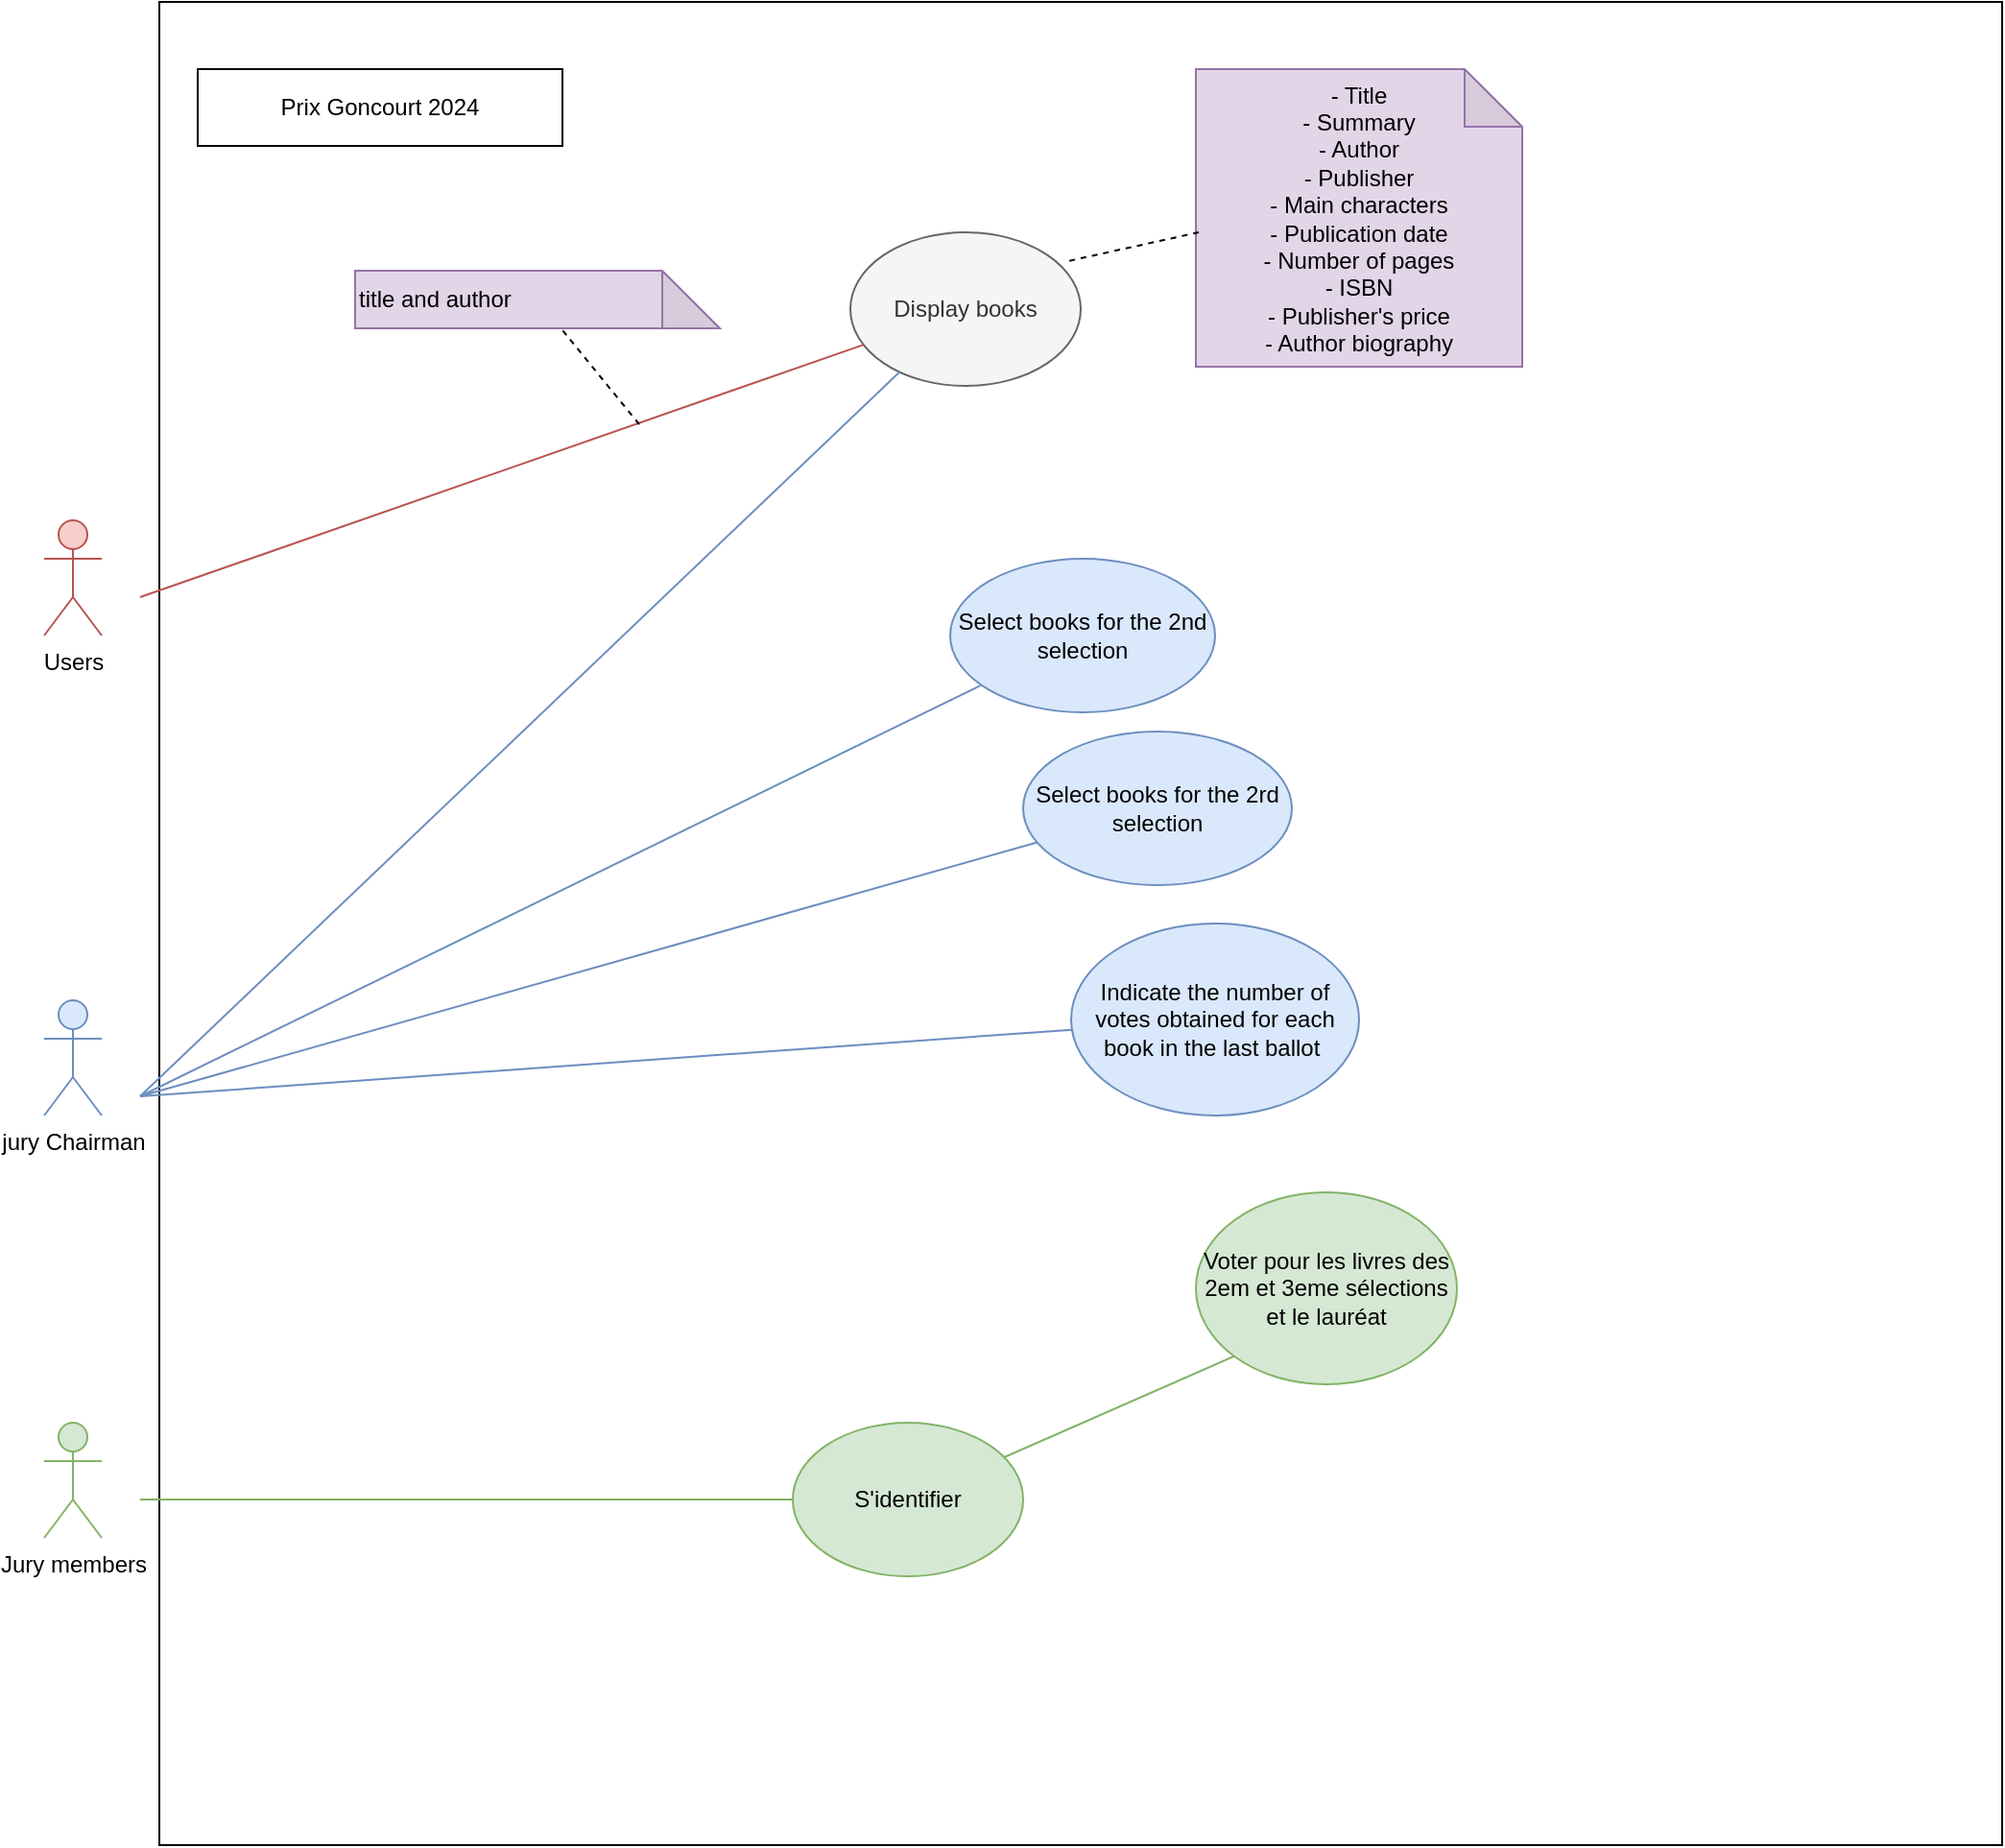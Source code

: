 <mxfile version="24.7.14">
  <diagram name="Page-1" id="abaU5teWBHSIh3knwFKt">
    <mxGraphModel dx="2564" dy="2127" grid="1" gridSize="10" guides="1" tooltips="1" connect="1" arrows="1" fold="1" page="1" pageScale="1" pageWidth="827" pageHeight="1169" math="0" shadow="0">
      <root>
        <mxCell id="0" />
        <mxCell id="1" parent="0" />
        <mxCell id="ytxkbaWUz_GBkNSJb9Mm-1" value="" style="whiteSpace=wrap;html=1;aspect=fixed;horizontal=1;movable=1;resizable=1;rotatable=1;deletable=1;editable=1;locked=0;connectable=1;" parent="1" vertex="1">
          <mxGeometry x="70" y="-250" width="960" height="960" as="geometry" />
        </mxCell>
        <mxCell id="ytxkbaWUz_GBkNSJb9Mm-2" value="Prix Goncourt 2024" style="rounded=0;whiteSpace=wrap;html=1;" parent="1" vertex="1">
          <mxGeometry x="90" y="-215" width="190" height="40" as="geometry" />
        </mxCell>
        <mxCell id="ytxkbaWUz_GBkNSJb9Mm-3" value="Users" style="shape=umlActor;verticalLabelPosition=bottom;verticalAlign=top;html=1;outlineConnect=0;fillColor=#f8cecc;strokeColor=#b85450;" parent="1" vertex="1">
          <mxGeometry x="10" y="20" width="30" height="60" as="geometry" />
        </mxCell>
        <mxCell id="ytxkbaWUz_GBkNSJb9Mm-4" value="jury Chairman" style="shape=umlActor;verticalLabelPosition=bottom;verticalAlign=top;html=1;outlineConnect=0;fillColor=#dae8fc;strokeColor=#6c8ebf;align=center;" parent="1" vertex="1">
          <mxGeometry x="10" y="270" width="30" height="60" as="geometry" />
        </mxCell>
        <mxCell id="ytxkbaWUz_GBkNSJb9Mm-5" value="Jury members" style="shape=umlActor;verticalLabelPosition=bottom;verticalAlign=top;html=1;outlineConnect=0;fillColor=#d5e8d4;strokeColor=#82b366;" parent="1" vertex="1">
          <mxGeometry x="10" y="490" width="30" height="60" as="geometry" />
        </mxCell>
        <mxCell id="ytxkbaWUz_GBkNSJb9Mm-7" value="Display books" style="ellipse;whiteSpace=wrap;html=1;fillColor=#f5f5f5;strokeColor=#666666;fontColor=#333333;" parent="1" vertex="1">
          <mxGeometry x="430" y="-130" width="120" height="80" as="geometry" />
        </mxCell>
        <mxCell id="ytxkbaWUz_GBkNSJb9Mm-12" value="S&#39;identifier" style="ellipse;whiteSpace=wrap;html=1;fillColor=#d5e8d4;strokeColor=#82b366;" parent="1" vertex="1">
          <mxGeometry x="400" y="490" width="120" height="80" as="geometry" />
        </mxCell>
        <mxCell id="ytxkbaWUz_GBkNSJb9Mm-16" value="" style="endArrow=none;html=1;rounded=0;fillColor=#f8cecc;strokeColor=#b85450;" parent="1" target="ytxkbaWUz_GBkNSJb9Mm-7" edge="1">
          <mxGeometry width="50" height="50" relative="1" as="geometry">
            <mxPoint x="60" y="60" as="sourcePoint" />
            <mxPoint x="430" y="280" as="targetPoint" />
          </mxGeometry>
        </mxCell>
        <mxCell id="ytxkbaWUz_GBkNSJb9Mm-18" value="" style="endArrow=none;html=1;rounded=0;fillColor=#d5e8d4;strokeColor=#82b366;" parent="1" source="ytxkbaWUz_GBkNSJb9Mm-12" edge="1">
          <mxGeometry width="50" height="50" relative="1" as="geometry">
            <mxPoint x="380" y="410" as="sourcePoint" />
            <mxPoint x="60" y="530" as="targetPoint" />
          </mxGeometry>
        </mxCell>
        <mxCell id="ytxkbaWUz_GBkNSJb9Mm-22" value="Voter pour les livres des 2em et 3eme sélections et le lauréat" style="ellipse;whiteSpace=wrap;html=1;fillColor=#d5e8d4;strokeColor=#82b366;" parent="1" vertex="1">
          <mxGeometry x="610" y="370" width="136" height="100" as="geometry" />
        </mxCell>
        <mxCell id="ytxkbaWUz_GBkNSJb9Mm-24" value="" style="endArrow=none;html=1;rounded=0;entryX=0;entryY=1;entryDx=0;entryDy=0;fillColor=#d5e8d4;strokeColor=#82b366;" parent="1" target="ytxkbaWUz_GBkNSJb9Mm-22" edge="1" source="ytxkbaWUz_GBkNSJb9Mm-12">
          <mxGeometry width="50" height="50" relative="1" as="geometry">
            <mxPoint x="60" y="530" as="sourcePoint" />
            <mxPoint x="430" y="400" as="targetPoint" />
          </mxGeometry>
        </mxCell>
        <mxCell id="tsSxHWKioVlDDUs3cD3j-3" value="title and author" style="shape=note;whiteSpace=wrap;html=1;backgroundOutline=1;darkOpacity=0.05;fillColor=#e1d5e7;strokeColor=#9673a6;align=left;" parent="1" vertex="1">
          <mxGeometry x="172" y="-110" width="190" height="30" as="geometry" />
        </mxCell>
        <mxCell id="tsSxHWKioVlDDUs3cD3j-4" value="" style="endArrow=none;dashed=1;html=1;rounded=0;" parent="1" target="tsSxHWKioVlDDUs3cD3j-3" edge="1">
          <mxGeometry width="50" height="50" relative="1" as="geometry">
            <mxPoint x="320" y="-30" as="sourcePoint" />
            <mxPoint x="400" y="350" as="targetPoint" />
          </mxGeometry>
        </mxCell>
        <mxCell id="tsSxHWKioVlDDUs3cD3j-12" value="Select books for the 2nd selection" style="ellipse;whiteSpace=wrap;html=1;fillColor=#dae8fc;strokeColor=#6c8ebf;" parent="1" vertex="1">
          <mxGeometry x="482" y="40" width="138" height="80" as="geometry" />
        </mxCell>
        <mxCell id="tsSxHWKioVlDDUs3cD3j-16" value="" style="endArrow=none;html=1;rounded=0;fillColor=#dae8fc;strokeColor=#6c8ebf;" parent="1" target="tsSxHWKioVlDDUs3cD3j-12" edge="1">
          <mxGeometry width="50" height="50" relative="1" as="geometry">
            <mxPoint x="60" y="320" as="sourcePoint" />
            <mxPoint x="400" y="180" as="targetPoint" />
          </mxGeometry>
        </mxCell>
        <mxCell id="Ld1TQwFkPDW0DGkK1mxV-3" value="" style="endArrow=none;html=1;rounded=0;fillColor=#dae8fc;strokeColor=#6c8ebf;" edge="1" parent="1" target="Ld1TQwFkPDW0DGkK1mxV-4">
          <mxGeometry width="50" height="50" relative="1" as="geometry">
            <mxPoint x="60" y="320" as="sourcePoint" />
            <mxPoint x="512" y="120" as="targetPoint" />
          </mxGeometry>
        </mxCell>
        <mxCell id="Ld1TQwFkPDW0DGkK1mxV-4" value="Select books for the 2rd selection" style="ellipse;whiteSpace=wrap;html=1;fillColor=#dae8fc;strokeColor=#6c8ebf;" vertex="1" parent="1">
          <mxGeometry x="520" y="130" width="140" height="80" as="geometry" />
        </mxCell>
        <mxCell id="Ld1TQwFkPDW0DGkK1mxV-5" value="Indicate the number of votes obtained for each book in the last ballot&amp;nbsp;" style="ellipse;whiteSpace=wrap;html=1;fillColor=#dae8fc;strokeColor=#6c8ebf;" vertex="1" parent="1">
          <mxGeometry x="545" y="230" width="150" height="100" as="geometry" />
        </mxCell>
        <mxCell id="Ld1TQwFkPDW0DGkK1mxV-6" value="" style="endArrow=none;html=1;rounded=0;fillColor=#dae8fc;strokeColor=#6c8ebf;" edge="1" parent="1" target="Ld1TQwFkPDW0DGkK1mxV-5">
          <mxGeometry width="50" height="50" relative="1" as="geometry">
            <mxPoint x="60" y="320" as="sourcePoint" />
            <mxPoint x="521" y="243" as="targetPoint" />
          </mxGeometry>
        </mxCell>
        <mxCell id="Ld1TQwFkPDW0DGkK1mxV-9" value="- Title&lt;br&gt;- Summary&lt;div&gt;- Author&lt;/div&gt;&lt;div&gt;- Publisher&lt;/div&gt;&lt;div&gt;- Main characters&lt;/div&gt;&lt;div&gt;- Publication date&lt;/div&gt;&lt;div&gt;- Number of pages&lt;/div&gt;&lt;div&gt;- ISBN&lt;/div&gt;&lt;div&gt;- Publisher&#39;s price&lt;/div&gt;&lt;div&gt;- Author biography&lt;/div&gt;" style="shape=note;whiteSpace=wrap;html=1;backgroundOutline=1;darkOpacity=0.05;fillColor=#e1d5e7;strokeColor=#9673a6;" vertex="1" parent="1">
          <mxGeometry x="610" y="-215" width="170" height="155" as="geometry" />
        </mxCell>
        <mxCell id="Ld1TQwFkPDW0DGkK1mxV-10" value="" style="endArrow=none;dashed=1;html=1;rounded=0;entryX=0.928;entryY=0.193;entryDx=0;entryDy=0;entryPerimeter=0;" edge="1" parent="1" target="ytxkbaWUz_GBkNSJb9Mm-7">
          <mxGeometry width="50" height="50" relative="1" as="geometry">
            <mxPoint x="611.5" y="-130" as="sourcePoint" />
            <mxPoint x="472.5" y="-107" as="targetPoint" />
            <Array as="points" />
          </mxGeometry>
        </mxCell>
        <mxCell id="Ld1TQwFkPDW0DGkK1mxV-12" value="" style="endArrow=none;html=1;rounded=0;fillColor=#dae8fc;strokeColor=#6c8ebf;" edge="1" parent="1" target="ytxkbaWUz_GBkNSJb9Mm-7">
          <mxGeometry width="50" height="50" relative="1" as="geometry">
            <mxPoint x="60" y="320" as="sourcePoint" />
            <mxPoint x="508" y="116" as="targetPoint" />
          </mxGeometry>
        </mxCell>
      </root>
    </mxGraphModel>
  </diagram>
</mxfile>
